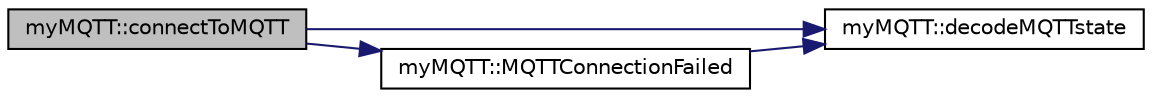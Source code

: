 digraph "myMQTT::connectToMQTT"
{
 // LATEX_PDF_SIZE
  edge [fontname="Helvetica",fontsize="10",labelfontname="Helvetica",labelfontsize="10"];
  node [fontname="Helvetica",fontsize="10",shape=record];
  rankdir="LR";
  Node2 [label="myMQTT::connectToMQTT",height=0.2,width=0.4,color="black", fillcolor="grey75", style="filled", fontcolor="black",tooltip="Connects to the MQTT-server."];
  Node2 -> Node3 [color="midnightblue",fontsize="10",style="solid",fontname="Helvetica"];
  Node3 [label="myMQTT::decodeMQTTstate",height=0.2,width=0.4,color="black", fillcolor="white", style="filled",URL="$classmy_m_q_t_t.html#ae4372969b093a2487479005ccb398cbc",tooltip="Decodes the Error Values from MQTT state() and returns a description."];
  Node2 -> Node4 [color="midnightblue",fontsize="10",style="solid",fontname="Helvetica"];
  Node4 [label="myMQTT::MQTTConnectionFailed",height=0.2,width=0.4,color="black", fillcolor="white", style="filled",URL="$classmy_m_q_t_t.html#a260a10a835dc83e7268bc901c5a45a00",tooltip="Writes Error-Message about MQTT connection."];
  Node4 -> Node3 [color="midnightblue",fontsize="10",style="solid",fontname="Helvetica"];
}
